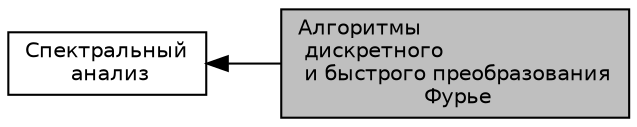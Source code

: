 digraph "Алгоритмы дискретного и быстрого преобразования Фурье"
{
  edge [fontname="Helvetica",fontsize="10",labelfontname="Helvetica",labelfontsize="10"];
  node [fontname="Helvetica",fontsize="10",shape=record];
  rankdir=LR;
  Node0 [label="Алгоритмы\l дискретного\l и быстрого преобразования\l Фурье",height=0.2,width=0.4,color="black", fillcolor="grey75", style="filled", fontcolor="black"];
  Node1 [label="Спектральный\l анализ",height=0.2,width=0.4,color="black", fillcolor="white", style="filled",URL="$group___s_p_e_c_t_r_a_l___g_r_o_u_p.html"];
  Node1->Node0 [shape=plaintext, dir="back", style="solid"];
}
